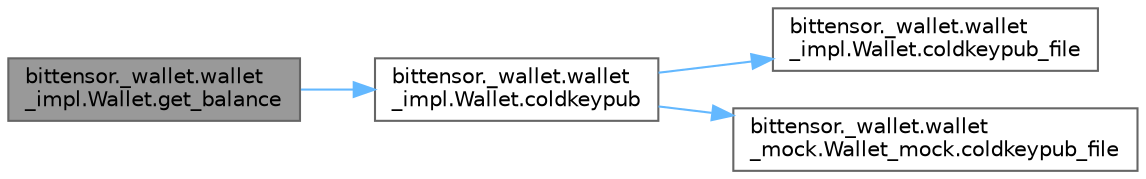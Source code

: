 digraph "bittensor._wallet.wallet_impl.Wallet.get_balance"
{
 // LATEX_PDF_SIZE
  bgcolor="transparent";
  edge [fontname=Helvetica,fontsize=10,labelfontname=Helvetica,labelfontsize=10];
  node [fontname=Helvetica,fontsize=10,shape=box,height=0.2,width=0.4];
  rankdir="LR";
  Node1 [label="bittensor._wallet.wallet\l_impl.Wallet.get_balance",height=0.2,width=0.4,color="gray40", fillcolor="grey60", style="filled", fontcolor="black",tooltip=" "];
  Node1 -> Node2 [color="steelblue1",style="solid"];
  Node2 [label="bittensor._wallet.wallet\l_impl.Wallet.coldkeypub",height=0.2,width=0.4,color="grey40", fillcolor="white", style="filled",URL="$classbittensor_1_1__wallet_1_1wallet__impl_1_1_wallet.html#a99c3c51aa8dddb6a27280c5b0aa2cac8",tooltip=" "];
  Node2 -> Node3 [color="steelblue1",style="solid"];
  Node3 [label="bittensor._wallet.wallet\l_impl.Wallet.coldkeypub_file",height=0.2,width=0.4,color="grey40", fillcolor="white", style="filled",URL="$classbittensor_1_1__wallet_1_1wallet__impl_1_1_wallet.html#a7d2b88fb8f661b338d948906ba5d33d4",tooltip=" "];
  Node2 -> Node4 [color="steelblue1",style="solid"];
  Node4 [label="bittensor._wallet.wallet\l_mock.Wallet_mock.coldkeypub_file",height=0.2,width=0.4,color="grey40", fillcolor="white", style="filled",URL="$classbittensor_1_1__wallet_1_1wallet__mock_1_1_wallet__mock.html#a19db9e4d69df8c25ee220e7ecfd72ec7",tooltip=" "];
}
